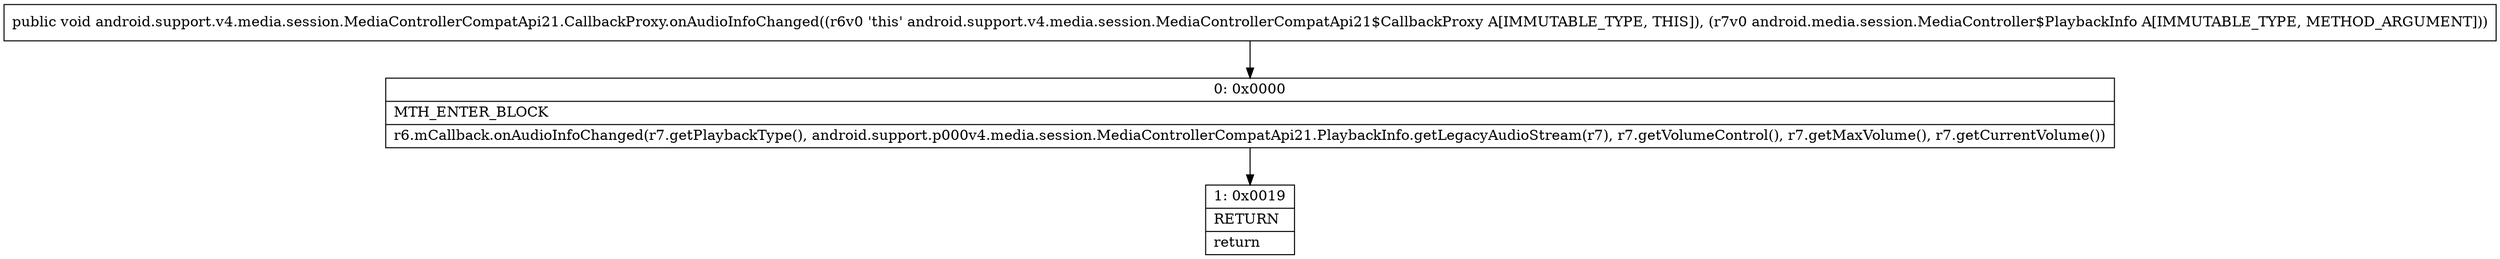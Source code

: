 digraph "CFG forandroid.support.v4.media.session.MediaControllerCompatApi21.CallbackProxy.onAudioInfoChanged(Landroid\/media\/session\/MediaController$PlaybackInfo;)V" {
Node_0 [shape=record,label="{0\:\ 0x0000|MTH_ENTER_BLOCK\l|r6.mCallback.onAudioInfoChanged(r7.getPlaybackType(), android.support.p000v4.media.session.MediaControllerCompatApi21.PlaybackInfo.getLegacyAudioStream(r7), r7.getVolumeControl(), r7.getMaxVolume(), r7.getCurrentVolume())\l}"];
Node_1 [shape=record,label="{1\:\ 0x0019|RETURN\l|return\l}"];
MethodNode[shape=record,label="{public void android.support.v4.media.session.MediaControllerCompatApi21.CallbackProxy.onAudioInfoChanged((r6v0 'this' android.support.v4.media.session.MediaControllerCompatApi21$CallbackProxy A[IMMUTABLE_TYPE, THIS]), (r7v0 android.media.session.MediaController$PlaybackInfo A[IMMUTABLE_TYPE, METHOD_ARGUMENT])) }"];
MethodNode -> Node_0;
Node_0 -> Node_1;
}

